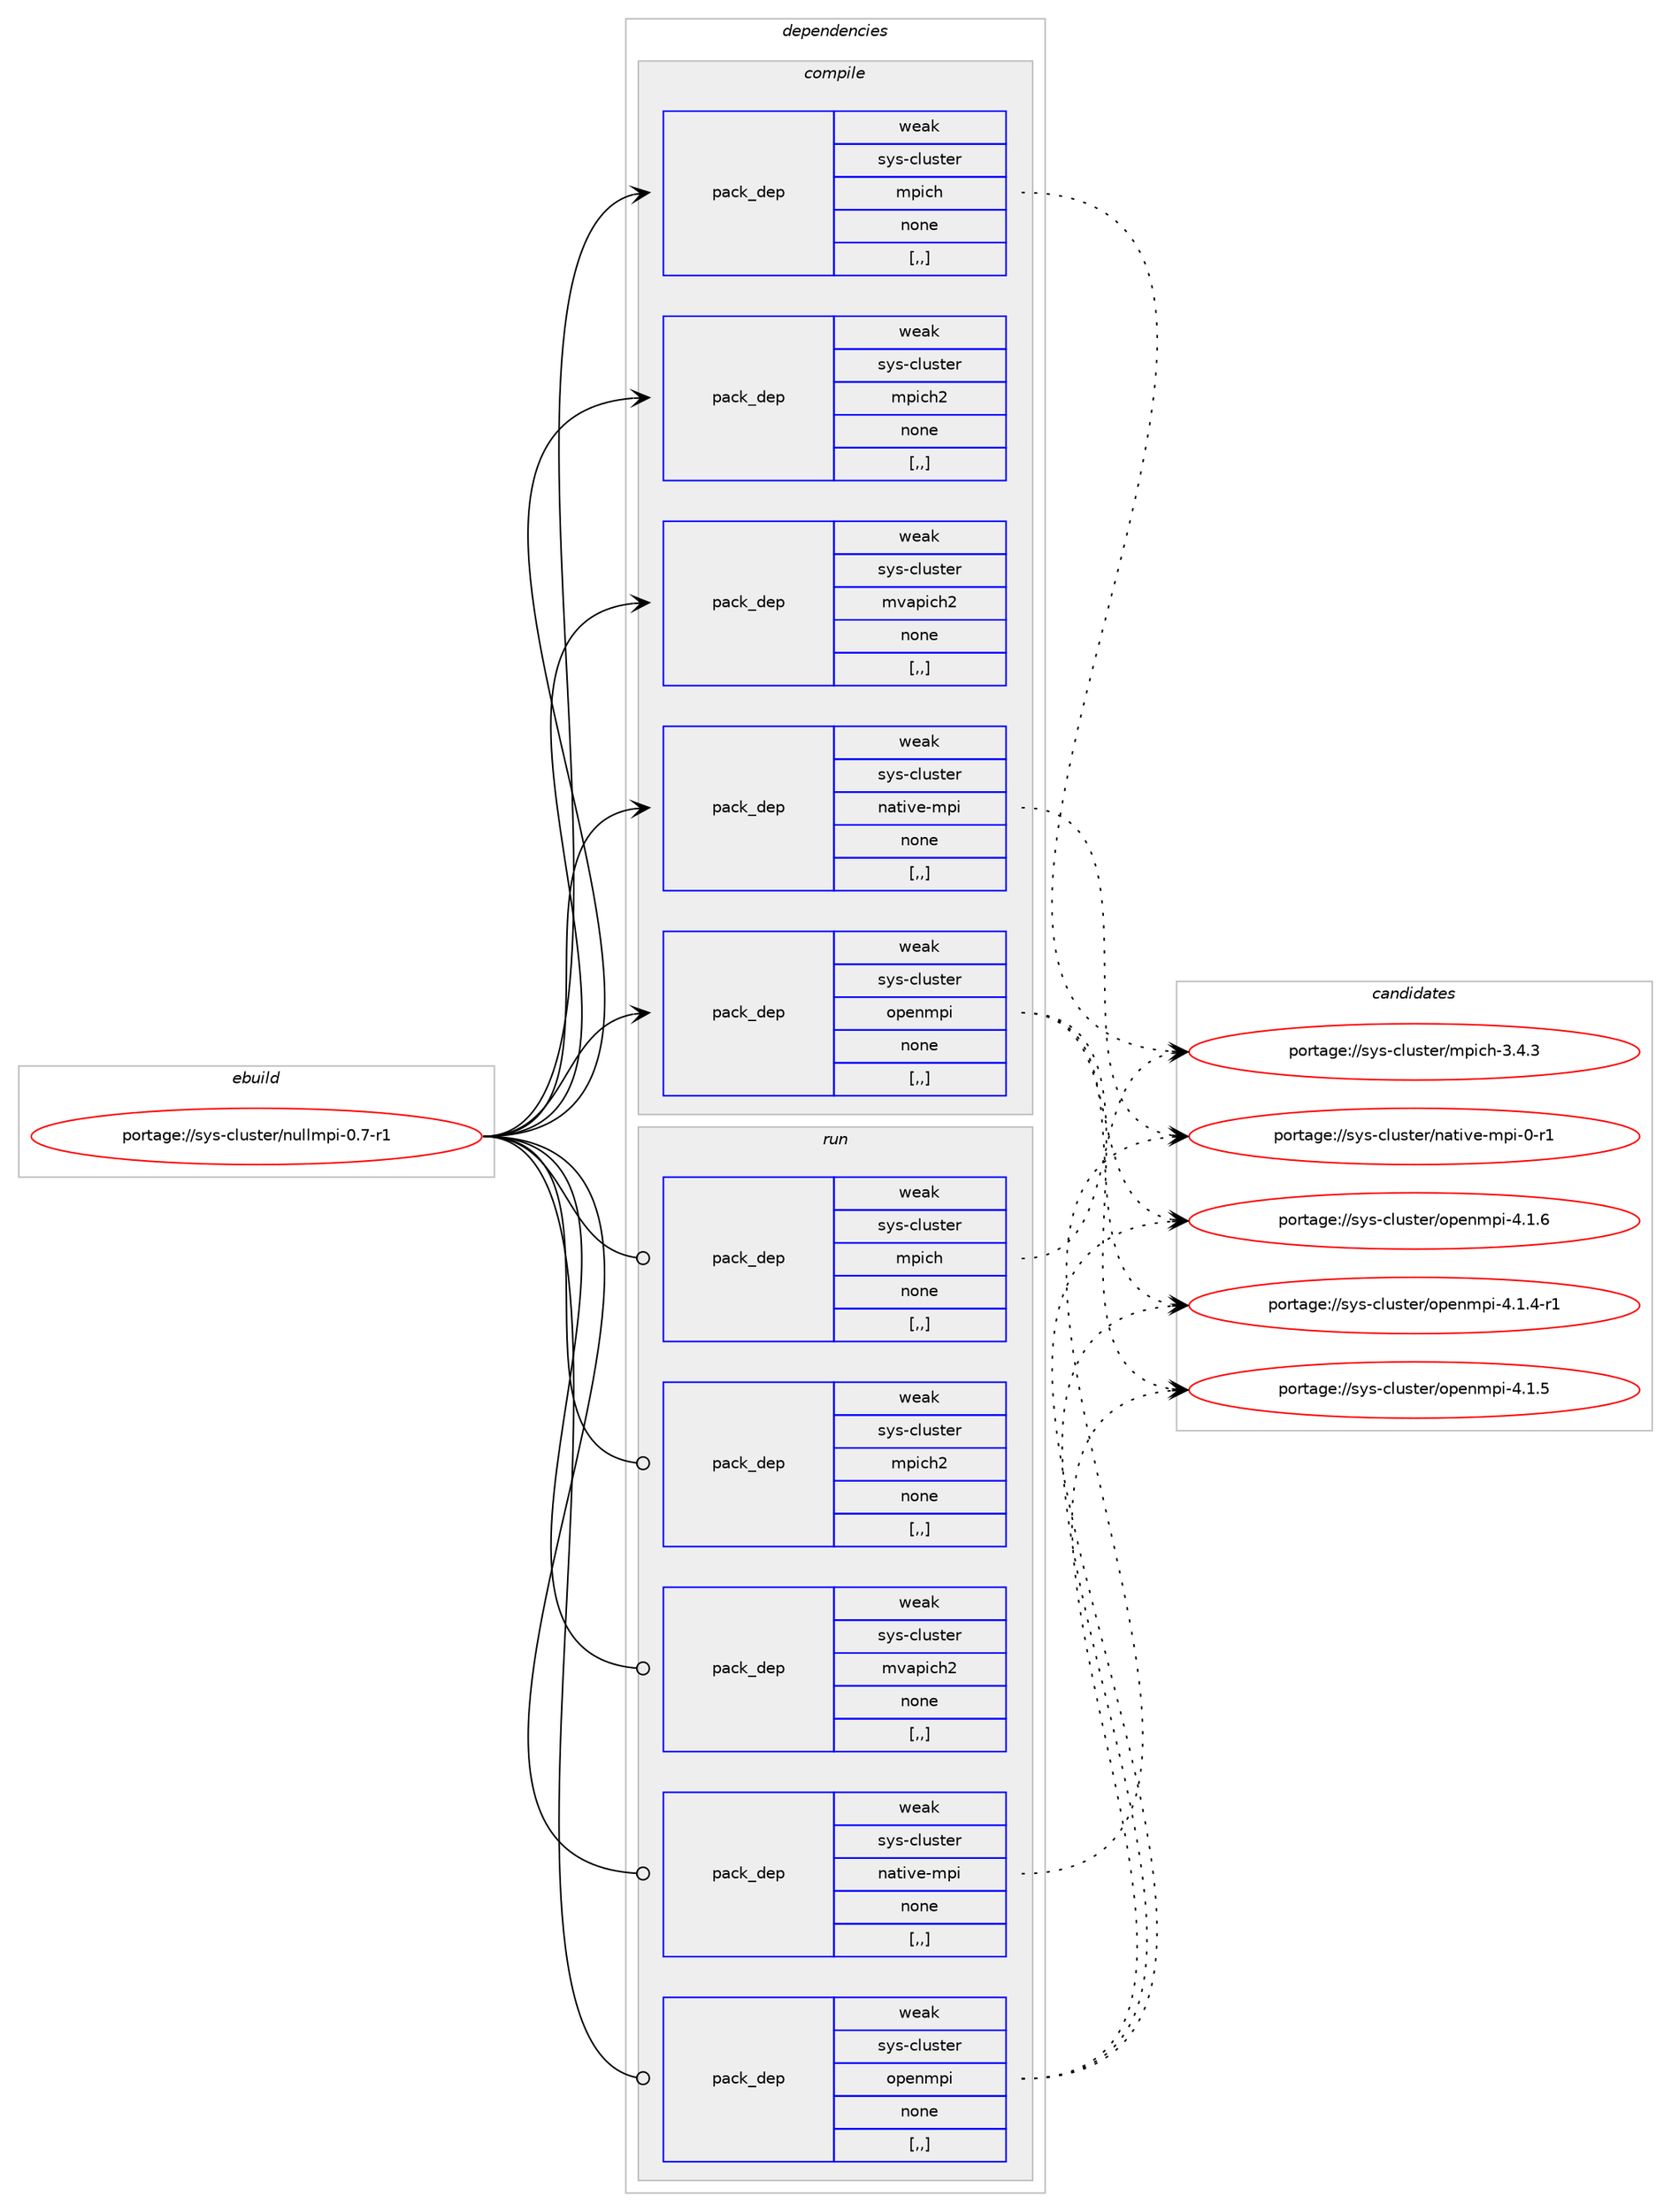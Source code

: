 digraph prolog {

# *************
# Graph options
# *************

newrank=true;
concentrate=true;
compound=true;
graph [rankdir=LR,fontname=Helvetica,fontsize=10,ranksep=1.5];#, ranksep=2.5, nodesep=0.2];
edge  [arrowhead=vee];
node  [fontname=Helvetica,fontsize=10];

# **********
# The ebuild
# **********

subgraph cluster_leftcol {
color=gray;
rank=same;
label=<<i>ebuild</i>>;
id [label="portage://sys-cluster/nullmpi-0.7-r1", color=red, width=4, href="../sys-cluster/nullmpi-0.7-r1.svg"];
}

# ****************
# The dependencies
# ****************

subgraph cluster_midcol {
color=gray;
label=<<i>dependencies</i>>;
subgraph cluster_compile {
fillcolor="#eeeeee";
style=filled;
label=<<i>compile</i>>;
subgraph pack306740 {
dependency421399 [label=<<TABLE BORDER="0" CELLBORDER="1" CELLSPACING="0" CELLPADDING="4" WIDTH="220"><TR><TD ROWSPAN="6" CELLPADDING="30">pack_dep</TD></TR><TR><TD WIDTH="110">weak</TD></TR><TR><TD>sys-cluster</TD></TR><TR><TD>mpich</TD></TR><TR><TD>none</TD></TR><TR><TD>[,,]</TD></TR></TABLE>>, shape=none, color=blue];
}
id:e -> dependency421399:w [weight=20,style="solid",arrowhead="vee"];
subgraph pack306741 {
dependency421400 [label=<<TABLE BORDER="0" CELLBORDER="1" CELLSPACING="0" CELLPADDING="4" WIDTH="220"><TR><TD ROWSPAN="6" CELLPADDING="30">pack_dep</TD></TR><TR><TD WIDTH="110">weak</TD></TR><TR><TD>sys-cluster</TD></TR><TR><TD>mpich2</TD></TR><TR><TD>none</TD></TR><TR><TD>[,,]</TD></TR></TABLE>>, shape=none, color=blue];
}
id:e -> dependency421400:w [weight=20,style="solid",arrowhead="vee"];
subgraph pack306742 {
dependency421401 [label=<<TABLE BORDER="0" CELLBORDER="1" CELLSPACING="0" CELLPADDING="4" WIDTH="220"><TR><TD ROWSPAN="6" CELLPADDING="30">pack_dep</TD></TR><TR><TD WIDTH="110">weak</TD></TR><TR><TD>sys-cluster</TD></TR><TR><TD>mvapich2</TD></TR><TR><TD>none</TD></TR><TR><TD>[,,]</TD></TR></TABLE>>, shape=none, color=blue];
}
id:e -> dependency421401:w [weight=20,style="solid",arrowhead="vee"];
subgraph pack306743 {
dependency421402 [label=<<TABLE BORDER="0" CELLBORDER="1" CELLSPACING="0" CELLPADDING="4" WIDTH="220"><TR><TD ROWSPAN="6" CELLPADDING="30">pack_dep</TD></TR><TR><TD WIDTH="110">weak</TD></TR><TR><TD>sys-cluster</TD></TR><TR><TD>native-mpi</TD></TR><TR><TD>none</TD></TR><TR><TD>[,,]</TD></TR></TABLE>>, shape=none, color=blue];
}
id:e -> dependency421402:w [weight=20,style="solid",arrowhead="vee"];
subgraph pack306744 {
dependency421403 [label=<<TABLE BORDER="0" CELLBORDER="1" CELLSPACING="0" CELLPADDING="4" WIDTH="220"><TR><TD ROWSPAN="6" CELLPADDING="30">pack_dep</TD></TR><TR><TD WIDTH="110">weak</TD></TR><TR><TD>sys-cluster</TD></TR><TR><TD>openmpi</TD></TR><TR><TD>none</TD></TR><TR><TD>[,,]</TD></TR></TABLE>>, shape=none, color=blue];
}
id:e -> dependency421403:w [weight=20,style="solid",arrowhead="vee"];
}
subgraph cluster_compileandrun {
fillcolor="#eeeeee";
style=filled;
label=<<i>compile and run</i>>;
}
subgraph cluster_run {
fillcolor="#eeeeee";
style=filled;
label=<<i>run</i>>;
subgraph pack306745 {
dependency421404 [label=<<TABLE BORDER="0" CELLBORDER="1" CELLSPACING="0" CELLPADDING="4" WIDTH="220"><TR><TD ROWSPAN="6" CELLPADDING="30">pack_dep</TD></TR><TR><TD WIDTH="110">weak</TD></TR><TR><TD>sys-cluster</TD></TR><TR><TD>mpich</TD></TR><TR><TD>none</TD></TR><TR><TD>[,,]</TD></TR></TABLE>>, shape=none, color=blue];
}
id:e -> dependency421404:w [weight=20,style="solid",arrowhead="odot"];
subgraph pack306746 {
dependency421405 [label=<<TABLE BORDER="0" CELLBORDER="1" CELLSPACING="0" CELLPADDING="4" WIDTH="220"><TR><TD ROWSPAN="6" CELLPADDING="30">pack_dep</TD></TR><TR><TD WIDTH="110">weak</TD></TR><TR><TD>sys-cluster</TD></TR><TR><TD>mpich2</TD></TR><TR><TD>none</TD></TR><TR><TD>[,,]</TD></TR></TABLE>>, shape=none, color=blue];
}
id:e -> dependency421405:w [weight=20,style="solid",arrowhead="odot"];
subgraph pack306747 {
dependency421406 [label=<<TABLE BORDER="0" CELLBORDER="1" CELLSPACING="0" CELLPADDING="4" WIDTH="220"><TR><TD ROWSPAN="6" CELLPADDING="30">pack_dep</TD></TR><TR><TD WIDTH="110">weak</TD></TR><TR><TD>sys-cluster</TD></TR><TR><TD>mvapich2</TD></TR><TR><TD>none</TD></TR><TR><TD>[,,]</TD></TR></TABLE>>, shape=none, color=blue];
}
id:e -> dependency421406:w [weight=20,style="solid",arrowhead="odot"];
subgraph pack306748 {
dependency421407 [label=<<TABLE BORDER="0" CELLBORDER="1" CELLSPACING="0" CELLPADDING="4" WIDTH="220"><TR><TD ROWSPAN="6" CELLPADDING="30">pack_dep</TD></TR><TR><TD WIDTH="110">weak</TD></TR><TR><TD>sys-cluster</TD></TR><TR><TD>native-mpi</TD></TR><TR><TD>none</TD></TR><TR><TD>[,,]</TD></TR></TABLE>>, shape=none, color=blue];
}
id:e -> dependency421407:w [weight=20,style="solid",arrowhead="odot"];
subgraph pack306749 {
dependency421408 [label=<<TABLE BORDER="0" CELLBORDER="1" CELLSPACING="0" CELLPADDING="4" WIDTH="220"><TR><TD ROWSPAN="6" CELLPADDING="30">pack_dep</TD></TR><TR><TD WIDTH="110">weak</TD></TR><TR><TD>sys-cluster</TD></TR><TR><TD>openmpi</TD></TR><TR><TD>none</TD></TR><TR><TD>[,,]</TD></TR></TABLE>>, shape=none, color=blue];
}
id:e -> dependency421408:w [weight=20,style="solid",arrowhead="odot"];
}
}

# **************
# The candidates
# **************

subgraph cluster_choices {
rank=same;
color=gray;
label=<<i>candidates</i>>;

subgraph choice306740 {
color=black;
nodesep=1;
choice11512111545991081171151161011144710911210599104455146524651 [label="portage://sys-cluster/mpich-3.4.3", color=red, width=4,href="../sys-cluster/mpich-3.4.3.svg"];
dependency421399:e -> choice11512111545991081171151161011144710911210599104455146524651:w [style=dotted,weight="100"];
}
subgraph choice306741 {
color=black;
nodesep=1;
}
subgraph choice306742 {
color=black;
nodesep=1;
}
subgraph choice306743 {
color=black;
nodesep=1;
choice115121115459910811711511610111447110971161051181014510911210545484511449 [label="portage://sys-cluster/native-mpi-0-r1", color=red, width=4,href="../sys-cluster/native-mpi-0-r1.svg"];
dependency421402:e -> choice115121115459910811711511610111447110971161051181014510911210545484511449:w [style=dotted,weight="100"];
}
subgraph choice306744 {
color=black;
nodesep=1;
choice1151211154599108117115116101114471111121011101091121054552464946524511449 [label="portage://sys-cluster/openmpi-4.1.4-r1", color=red, width=4,href="../sys-cluster/openmpi-4.1.4-r1.svg"];
choice115121115459910811711511610111447111112101110109112105455246494653 [label="portage://sys-cluster/openmpi-4.1.5", color=red, width=4,href="../sys-cluster/openmpi-4.1.5.svg"];
choice115121115459910811711511610111447111112101110109112105455246494654 [label="portage://sys-cluster/openmpi-4.1.6", color=red, width=4,href="../sys-cluster/openmpi-4.1.6.svg"];
dependency421403:e -> choice1151211154599108117115116101114471111121011101091121054552464946524511449:w [style=dotted,weight="100"];
dependency421403:e -> choice115121115459910811711511610111447111112101110109112105455246494653:w [style=dotted,weight="100"];
dependency421403:e -> choice115121115459910811711511610111447111112101110109112105455246494654:w [style=dotted,weight="100"];
}
subgraph choice306745 {
color=black;
nodesep=1;
choice11512111545991081171151161011144710911210599104455146524651 [label="portage://sys-cluster/mpich-3.4.3", color=red, width=4,href="../sys-cluster/mpich-3.4.3.svg"];
dependency421404:e -> choice11512111545991081171151161011144710911210599104455146524651:w [style=dotted,weight="100"];
}
subgraph choice306746 {
color=black;
nodesep=1;
}
subgraph choice306747 {
color=black;
nodesep=1;
}
subgraph choice306748 {
color=black;
nodesep=1;
choice115121115459910811711511610111447110971161051181014510911210545484511449 [label="portage://sys-cluster/native-mpi-0-r1", color=red, width=4,href="../sys-cluster/native-mpi-0-r1.svg"];
dependency421407:e -> choice115121115459910811711511610111447110971161051181014510911210545484511449:w [style=dotted,weight="100"];
}
subgraph choice306749 {
color=black;
nodesep=1;
choice1151211154599108117115116101114471111121011101091121054552464946524511449 [label="portage://sys-cluster/openmpi-4.1.4-r1", color=red, width=4,href="../sys-cluster/openmpi-4.1.4-r1.svg"];
choice115121115459910811711511610111447111112101110109112105455246494653 [label="portage://sys-cluster/openmpi-4.1.5", color=red, width=4,href="../sys-cluster/openmpi-4.1.5.svg"];
choice115121115459910811711511610111447111112101110109112105455246494654 [label="portage://sys-cluster/openmpi-4.1.6", color=red, width=4,href="../sys-cluster/openmpi-4.1.6.svg"];
dependency421408:e -> choice1151211154599108117115116101114471111121011101091121054552464946524511449:w [style=dotted,weight="100"];
dependency421408:e -> choice115121115459910811711511610111447111112101110109112105455246494653:w [style=dotted,weight="100"];
dependency421408:e -> choice115121115459910811711511610111447111112101110109112105455246494654:w [style=dotted,weight="100"];
}
}

}
